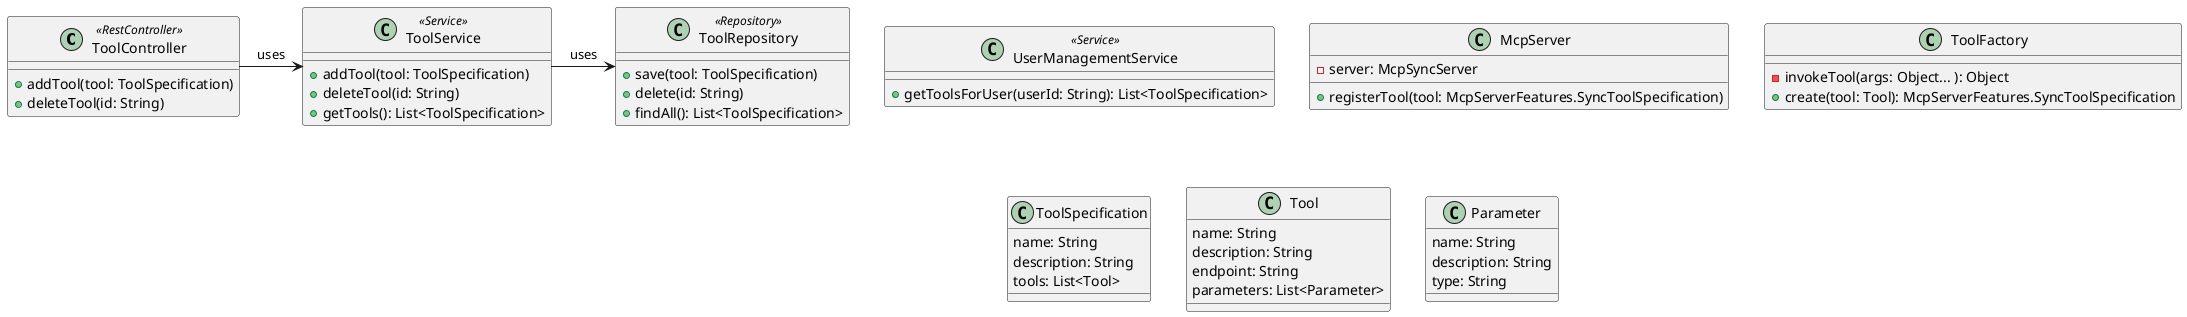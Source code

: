 @startuml "McpManagement class diagram"

class ToolController <<RestController>> {
    + addTool(tool: ToolSpecification)
    + deleteTool(id: String)
}

class ToolService <<Service>> {
    + addTool(tool: ToolSpecification)
    + deleteTool(id: String)
    + getTools(): List<ToolSpecification>
}

class ToolRepository <<Repository>> {
    + save(tool: ToolSpecification)
    + delete(id: String)
    + findAll(): List<ToolSpecification>
}

class UserManagementService <<Service>> {
    + getToolsForUser(userId: String): List<ToolSpecification>
}

class McpServer {
    - server: McpSyncServer
    + registerTool(tool: McpServerFeatures.SyncToolSpecification)
}

class ToolFactory {
    - invokeTool(args: Object... ): Object
    + create(tool: Tool): McpServerFeatures.SyncToolSpecification
}

ToolController -> ToolService : uses
ToolService -> ToolRepository : uses

class ToolSpecification {
    name: String
    description: String
    tools: List<Tool>
}

class Tool {
    name: String
    description: String
    endpoint: String
    parameters: List<Parameter>
}

class Parameter {
    name: String
    description: String
    type: String
}

@enduml